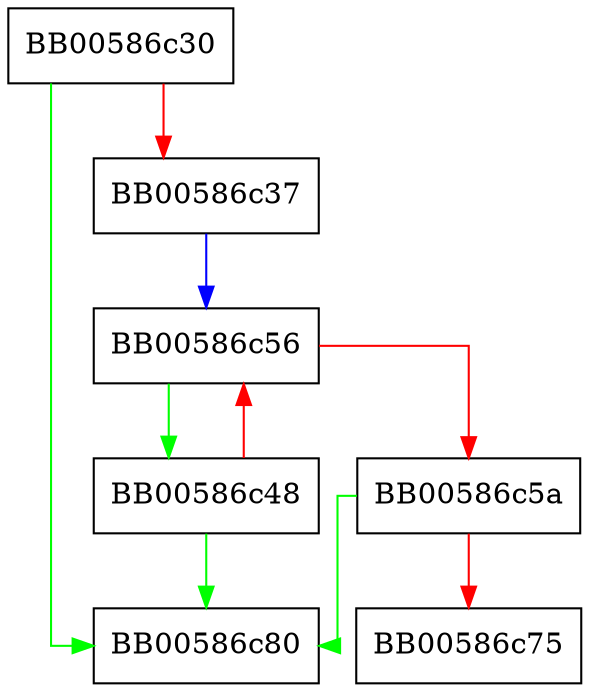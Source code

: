 digraph EC_GROUP_new_by_curve_name_ex {
  node [shape="box"];
  graph [splines=ortho];
  BB00586c30 -> BB00586c80 [color="green"];
  BB00586c30 -> BB00586c37 [color="red"];
  BB00586c37 -> BB00586c56 [color="blue"];
  BB00586c48 -> BB00586c80 [color="green"];
  BB00586c48 -> BB00586c56 [color="red"];
  BB00586c56 -> BB00586c48 [color="green"];
  BB00586c56 -> BB00586c5a [color="red"];
  BB00586c5a -> BB00586c80 [color="green"];
  BB00586c5a -> BB00586c75 [color="red"];
}